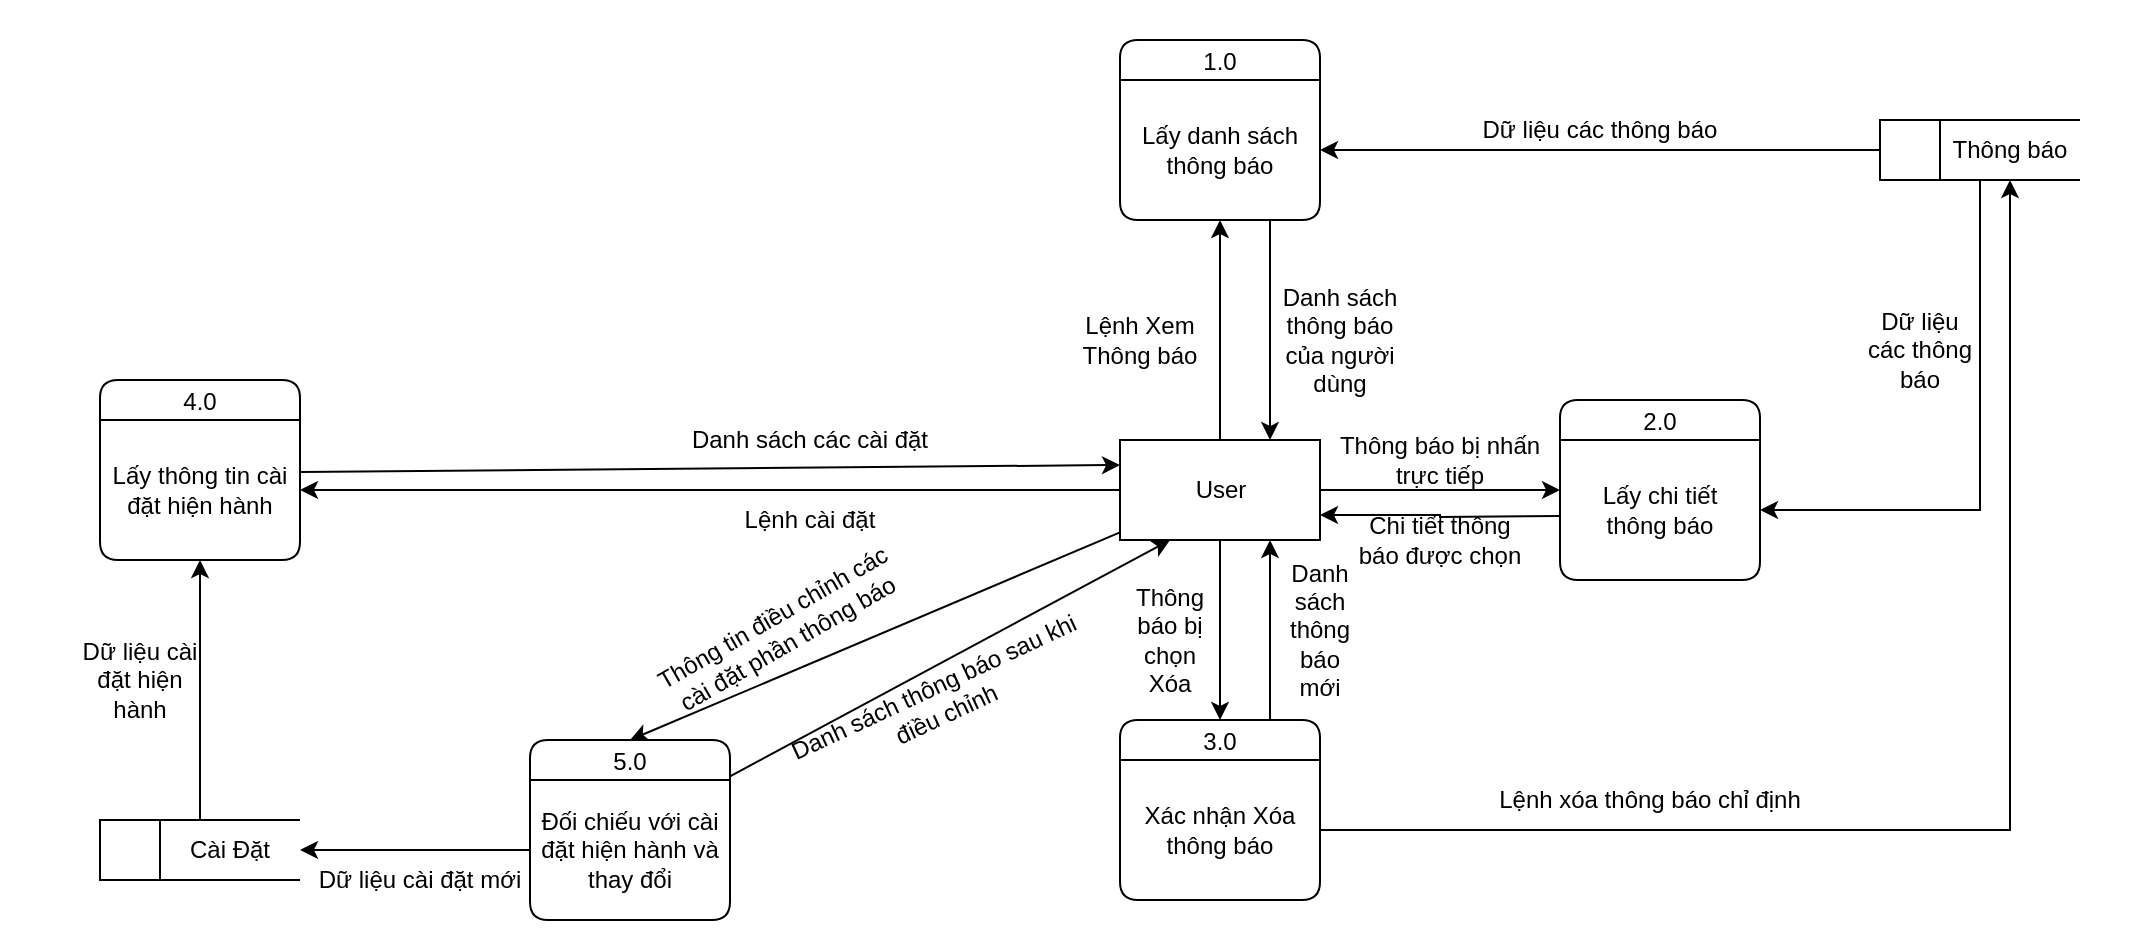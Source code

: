 <mxfile version="13.9.2" type="device"><diagram id="0PH_AvR-FGaB50KMxffe" name="Page-1"><mxGraphModel dx="2048" dy="615" grid="1" gridSize="10" guides="1" tooltips="1" connect="1" arrows="1" fold="1" page="1" pageScale="1" pageWidth="827" pageHeight="1169" math="0" shadow="0"><root><mxCell id="0"/><mxCell id="1" parent="0"/><mxCell id="fHFth_PP6Cc5wvbYfV1R-48" value="" style="rounded=0;whiteSpace=wrap;html=1;strokeColor=none;" vertex="1" parent="1"><mxGeometry x="-280" width="1070" height="470" as="geometry"/></mxCell><mxCell id="fHFth_PP6Cc5wvbYfV1R-34" style="edgeStyle=orthogonalEdgeStyle;rounded=0;orthogonalLoop=1;jettySize=auto;html=1;entryX=0.5;entryY=1;entryDx=0;entryDy=0;" edge="1" parent="1" source="fHFth_PP6Cc5wvbYfV1R-1" target="qok7s6A3xbSF0SmELDnf-29"><mxGeometry relative="1" as="geometry"/></mxCell><mxCell id="fHFth_PP6Cc5wvbYfV1R-1" value="" style="html=1;dashed=0;whitespace=wrap;shape=mxgraph.dfd.dataStoreID;align=left;spacingLeft=3;points=[[0,0],[0.5,0],[1,0],[0,0.5],[1,0.5],[0,1],[0.5,1],[1,1]];rounded=1;" vertex="1" parent="1"><mxGeometry x="-230" y="410" width="100" height="30" as="geometry"/></mxCell><mxCell id="fHFth_PP6Cc5wvbYfV1R-5" style="edgeStyle=orthogonalEdgeStyle;rounded=0;orthogonalLoop=1;jettySize=auto;html=1;entryX=1;entryY=0.5;entryDx=0;entryDy=0;" edge="1" parent="1" source="qok7s6A3xbSF0SmELDnf-1" target="qok7s6A3xbSF0SmELDnf-29"><mxGeometry relative="1" as="geometry"/></mxCell><mxCell id="fHFth_PP6Cc5wvbYfV1R-7" style="edgeStyle=orthogonalEdgeStyle;rounded=0;orthogonalLoop=1;jettySize=auto;html=1;" edge="1" parent="1" source="qok7s6A3xbSF0SmELDnf-1" target="qok7s6A3xbSF0SmELDnf-4"><mxGeometry relative="1" as="geometry"/></mxCell><mxCell id="fHFth_PP6Cc5wvbYfV1R-19" style="edgeStyle=orthogonalEdgeStyle;rounded=0;orthogonalLoop=1;jettySize=auto;html=1;" edge="1" parent="1" source="qok7s6A3xbSF0SmELDnf-1" target="qok7s6A3xbSF0SmELDnf-14"><mxGeometry relative="1" as="geometry"/></mxCell><mxCell id="fHFth_PP6Cc5wvbYfV1R-21" style="edgeStyle=orthogonalEdgeStyle;rounded=0;orthogonalLoop=1;jettySize=auto;html=1;entryX=0;entryY=0.5;entryDx=0;entryDy=0;" edge="1" parent="1" source="qok7s6A3xbSF0SmELDnf-1" target="qok7s6A3xbSF0SmELDnf-16"><mxGeometry relative="1" as="geometry"/></mxCell><mxCell id="fHFth_PP6Cc5wvbYfV1R-37" style="rounded=0;orthogonalLoop=1;jettySize=auto;html=1;entryX=0.5;entryY=0;entryDx=0;entryDy=0;" edge="1" parent="1" source="qok7s6A3xbSF0SmELDnf-1" target="fHFth_PP6Cc5wvbYfV1R-38"><mxGeometry relative="1" as="geometry"><mxPoint x="150" y="320" as="targetPoint"/></mxGeometry></mxCell><mxCell id="qok7s6A3xbSF0SmELDnf-1" value="User" style="html=1;dashed=0;whitespace=wrap;" parent="1" vertex="1"><mxGeometry x="280" y="220" width="100" height="50" as="geometry"/></mxCell><mxCell id="qok7s6A3xbSF0SmELDnf-2" value="1.0" style="swimlane;fontStyle=0;childLayout=stackLayout;horizontal=1;startSize=20;fillColor=#ffffff;horizontalStack=0;resizeParent=1;resizeParentMax=0;resizeLast=0;collapsible=0;marginBottom=0;swimlaneFillColor=#ffffff;rounded=1;" parent="1" vertex="1"><mxGeometry x="280" y="20" width="100" height="90" as="geometry"/></mxCell><mxCell id="qok7s6A3xbSF0SmELDnf-4" value="Lấy danh sách thông báo" style="text;html=1;strokeColor=none;fillColor=none;align=center;verticalAlign=middle;whiteSpace=wrap;rounded=0;" parent="qok7s6A3xbSF0SmELDnf-2" vertex="1"><mxGeometry y="20" width="100" height="70" as="geometry"/></mxCell><mxCell id="qok7s6A3xbSF0SmELDnf-7" value="Lệnh Xem&lt;br&gt;Thông báo" style="text;html=1;strokeColor=none;fillColor=none;align=center;verticalAlign=middle;whiteSpace=wrap;rounded=0;" parent="1" vertex="1"><mxGeometry x="220" y="160" width="140" height="20" as="geometry"/></mxCell><mxCell id="fHFth_PP6Cc5wvbYfV1R-31" style="edgeStyle=orthogonalEdgeStyle;rounded=0;orthogonalLoop=1;jettySize=auto;html=1;entryX=0.75;entryY=1;entryDx=0;entryDy=0;exitX=0.75;exitY=0;exitDx=0;exitDy=0;" edge="1" parent="1" source="qok7s6A3xbSF0SmELDnf-14" target="qok7s6A3xbSF0SmELDnf-1"><mxGeometry relative="1" as="geometry"/></mxCell><mxCell id="qok7s6A3xbSF0SmELDnf-14" value="3.0" style="swimlane;fontStyle=0;childLayout=stackLayout;horizontal=1;startSize=20;fillColor=#ffffff;horizontalStack=0;resizeParent=1;resizeParentMax=0;resizeLast=0;collapsible=0;marginBottom=0;swimlaneFillColor=#ffffff;rounded=1;" parent="1" vertex="1"><mxGeometry x="280" y="360" width="100" height="90" as="geometry"/></mxCell><mxCell id="qok7s6A3xbSF0SmELDnf-15" value="Xác nhận Xóa thông báo" style="text;html=1;strokeColor=none;fillColor=none;align=center;verticalAlign=middle;whiteSpace=wrap;rounded=0;" parent="qok7s6A3xbSF0SmELDnf-14" vertex="1"><mxGeometry y="20" width="100" height="70" as="geometry"/></mxCell><mxCell id="fHFth_PP6Cc5wvbYfV1R-26" style="edgeStyle=orthogonalEdgeStyle;rounded=0;orthogonalLoop=1;jettySize=auto;html=1;entryX=1;entryY=0.75;entryDx=0;entryDy=0;" edge="1" parent="1" target="qok7s6A3xbSF0SmELDnf-1"><mxGeometry relative="1" as="geometry"><mxPoint x="500" y="258" as="sourcePoint"/></mxGeometry></mxCell><mxCell id="qok7s6A3xbSF0SmELDnf-16" value="2.0" style="swimlane;fontStyle=0;childLayout=stackLayout;horizontal=1;startSize=20;fillColor=#ffffff;horizontalStack=0;resizeParent=1;resizeParentMax=0;resizeLast=0;collapsible=0;marginBottom=0;swimlaneFillColor=#ffffff;rounded=1;" parent="1" vertex="1"><mxGeometry x="500" y="200" width="100" height="90" as="geometry"/></mxCell><mxCell id="qok7s6A3xbSF0SmELDnf-17" value="Lấy chi tiết&lt;br&gt;thông báo" style="text;html=1;strokeColor=none;fillColor=none;align=center;verticalAlign=middle;whiteSpace=wrap;rounded=0;" parent="qok7s6A3xbSF0SmELDnf-16" vertex="1"><mxGeometry y="20" width="100" height="70" as="geometry"/></mxCell><mxCell id="qok7s6A3xbSF0SmELDnf-28" value="4.0" style="swimlane;fontStyle=0;childLayout=stackLayout;horizontal=1;startSize=20;fillColor=#ffffff;horizontalStack=0;resizeParent=1;resizeParentMax=0;resizeLast=0;collapsible=0;marginBottom=0;swimlaneFillColor=#ffffff;rounded=1;" parent="1" vertex="1"><mxGeometry x="-230" y="190" width="100" height="90" as="geometry"/></mxCell><mxCell id="qok7s6A3xbSF0SmELDnf-29" value="Lấy thông tin cài đặt hiện hành" style="text;html=1;strokeColor=none;fillColor=none;align=center;verticalAlign=middle;whiteSpace=wrap;rounded=0;" parent="qok7s6A3xbSF0SmELDnf-28" vertex="1"><mxGeometry y="20" width="100" height="70" as="geometry"/></mxCell><mxCell id="qok7s6A3xbSF0SmELDnf-31" value="Lệnh cài đặt" style="text;html=1;strokeColor=none;fillColor=none;align=center;verticalAlign=middle;whiteSpace=wrap;rounded=0;" parent="1" vertex="1"><mxGeometry y="250" width="250" height="20" as="geometry"/></mxCell><mxCell id="qok7s6A3xbSF0SmELDnf-34" value="Thông tin điều chỉnh các cài đặt phần thông báo" style="text;html=1;strokeColor=none;fillColor=none;align=center;verticalAlign=middle;whiteSpace=wrap;rounded=0;rotation=-30;" parent="1" vertex="1"><mxGeometry x="40" y="300" width="140" height="30" as="geometry"/></mxCell><mxCell id="qok7s6A3xbSF0SmELDnf-35" value="Cài Đặt" style="text;html=1;strokeColor=none;fillColor=none;align=center;verticalAlign=middle;whiteSpace=wrap;rounded=0;" parent="1" vertex="1"><mxGeometry x="-200" y="410" width="70" height="30" as="geometry"/></mxCell><mxCell id="fHFth_PP6Cc5wvbYfV1R-11" style="edgeStyle=orthogonalEdgeStyle;rounded=0;orthogonalLoop=1;jettySize=auto;html=1;entryX=1;entryY=0.5;entryDx=0;entryDy=0;" edge="1" parent="1" source="fHFth_PP6Cc5wvbYfV1R-9" target="qok7s6A3xbSF0SmELDnf-4"><mxGeometry relative="1" as="geometry"/></mxCell><mxCell id="fHFth_PP6Cc5wvbYfV1R-23" style="edgeStyle=orthogonalEdgeStyle;rounded=0;orthogonalLoop=1;jettySize=auto;html=1;entryX=1;entryY=0.5;entryDx=0;entryDy=0;exitX=0.5;exitY=1;exitDx=0;exitDy=0;" edge="1" parent="1" source="fHFth_PP6Cc5wvbYfV1R-9" target="qok7s6A3xbSF0SmELDnf-17"><mxGeometry relative="1" as="geometry"/></mxCell><mxCell id="fHFth_PP6Cc5wvbYfV1R-9" value="" style="html=1;dashed=0;whitespace=wrap;shape=mxgraph.dfd.dataStoreID;align=left;spacingLeft=3;points=[[0,0],[0.5,0],[1,0],[0,0.5],[1,0.5],[0,1],[0.5,1],[1,1]];rounded=1;" vertex="1" parent="1"><mxGeometry x="660" y="60" width="100" height="30" as="geometry"/></mxCell><mxCell id="fHFth_PP6Cc5wvbYfV1R-10" value="Thông báo" style="text;html=1;strokeColor=none;fillColor=none;align=center;verticalAlign=middle;whiteSpace=wrap;rounded=0;" vertex="1" parent="1"><mxGeometry x="690" y="60" width="70" height="30" as="geometry"/></mxCell><mxCell id="fHFth_PP6Cc5wvbYfV1R-12" value="Dữ liệu các thông báo" style="text;html=1;strokeColor=none;fillColor=none;align=center;verticalAlign=middle;whiteSpace=wrap;rounded=0;" vertex="1" parent="1"><mxGeometry x="420" y="55" width="200" height="20" as="geometry"/></mxCell><mxCell id="fHFth_PP6Cc5wvbYfV1R-14" style="edgeStyle=orthogonalEdgeStyle;rounded=0;orthogonalLoop=1;jettySize=auto;html=1;entryX=0.75;entryY=0;entryDx=0;entryDy=0;exitX=0.75;exitY=1;exitDx=0;exitDy=0;" edge="1" parent="1" source="qok7s6A3xbSF0SmELDnf-4" target="qok7s6A3xbSF0SmELDnf-1"><mxGeometry relative="1" as="geometry"/></mxCell><mxCell id="fHFth_PP6Cc5wvbYfV1R-15" value="Danh sách thông báo của người dùng" style="text;html=1;strokeColor=none;fillColor=none;align=center;verticalAlign=middle;whiteSpace=wrap;rounded=0;" vertex="1" parent="1"><mxGeometry x="360" y="140" width="60" height="60" as="geometry"/></mxCell><mxCell id="fHFth_PP6Cc5wvbYfV1R-22" value="Thông báo bị nhấn trực tiếp" style="text;html=1;strokeColor=none;fillColor=none;align=center;verticalAlign=middle;whiteSpace=wrap;rounded=0;" vertex="1" parent="1"><mxGeometry x="380" y="220" width="120" height="20" as="geometry"/></mxCell><mxCell id="fHFth_PP6Cc5wvbYfV1R-24" value="Dữ liệu các thông báo" style="text;html=1;strokeColor=none;fillColor=none;align=center;verticalAlign=middle;whiteSpace=wrap;rounded=0;" vertex="1" parent="1"><mxGeometry x="650" y="110" width="60" height="130" as="geometry"/></mxCell><mxCell id="fHFth_PP6Cc5wvbYfV1R-27" value="Chi tiết thông&lt;br&gt;báo được chọn" style="text;html=1;strokeColor=none;fillColor=none;align=center;verticalAlign=middle;whiteSpace=wrap;rounded=0;" vertex="1" parent="1"><mxGeometry x="380" y="260" width="120" height="20" as="geometry"/></mxCell><mxCell id="fHFth_PP6Cc5wvbYfV1R-28" value="Thông báo bị chọn Xóa" style="text;html=1;strokeColor=none;fillColor=none;align=center;verticalAlign=middle;whiteSpace=wrap;rounded=0;" vertex="1" parent="1"><mxGeometry x="280" y="280" width="50" height="80" as="geometry"/></mxCell><mxCell id="fHFth_PP6Cc5wvbYfV1R-29" style="edgeStyle=orthogonalEdgeStyle;rounded=0;orthogonalLoop=1;jettySize=auto;html=1;entryX=0.5;entryY=1;entryDx=0;entryDy=0;" edge="1" parent="1" source="qok7s6A3xbSF0SmELDnf-15" target="fHFth_PP6Cc5wvbYfV1R-10"><mxGeometry relative="1" as="geometry"/></mxCell><mxCell id="fHFth_PP6Cc5wvbYfV1R-30" value="Lệnh xóa thông báo chỉ định" style="text;html=1;strokeColor=none;fillColor=none;align=center;verticalAlign=middle;whiteSpace=wrap;rounded=0;" vertex="1" parent="1"><mxGeometry x="440" y="390" width="210" height="20" as="geometry"/></mxCell><mxCell id="fHFth_PP6Cc5wvbYfV1R-32" value="Danh sách thông báo mới" style="text;html=1;strokeColor=none;fillColor=none;align=center;verticalAlign=middle;whiteSpace=wrap;rounded=0;" vertex="1" parent="1"><mxGeometry x="360" y="270" width="40" height="90" as="geometry"/></mxCell><mxCell id="fHFth_PP6Cc5wvbYfV1R-35" value="Dữ liệu cài đặt hiện hành" style="text;html=1;strokeColor=none;fillColor=none;align=center;verticalAlign=middle;whiteSpace=wrap;rounded=0;" vertex="1" parent="1"><mxGeometry x="-240" y="280" width="60" height="120" as="geometry"/></mxCell><mxCell id="fHFth_PP6Cc5wvbYfV1R-46" style="edgeStyle=none;rounded=0;orthogonalLoop=1;jettySize=auto;html=1;entryX=0.25;entryY=1;entryDx=0;entryDy=0;" edge="1" parent="1" source="fHFth_PP6Cc5wvbYfV1R-38" target="qok7s6A3xbSF0SmELDnf-1"><mxGeometry relative="1" as="geometry"/></mxCell><mxCell id="fHFth_PP6Cc5wvbYfV1R-38" value="5.0" style="swimlane;fontStyle=0;childLayout=stackLayout;horizontal=1;startSize=20;fillColor=#ffffff;horizontalStack=0;resizeParent=1;resizeParentMax=0;resizeLast=0;collapsible=0;marginBottom=0;swimlaneFillColor=#ffffff;rounded=1;" vertex="1" parent="1"><mxGeometry x="-15" y="370" width="100" height="90" as="geometry"/></mxCell><mxCell id="fHFth_PP6Cc5wvbYfV1R-39" value="Đối chiếu với cài đặt hiện hành và thay đổi" style="text;html=1;strokeColor=none;fillColor=none;align=center;verticalAlign=middle;whiteSpace=wrap;rounded=0;" vertex="1" parent="fHFth_PP6Cc5wvbYfV1R-38"><mxGeometry y="20" width="100" height="70" as="geometry"/></mxCell><mxCell id="fHFth_PP6Cc5wvbYfV1R-40" style="edgeStyle=none;rounded=0;orthogonalLoop=1;jettySize=auto;html=1;" edge="1" parent="1" source="fHFth_PP6Cc5wvbYfV1R-39" target="qok7s6A3xbSF0SmELDnf-35"><mxGeometry relative="1" as="geometry"/></mxCell><mxCell id="fHFth_PP6Cc5wvbYfV1R-41" value="Dữ liệu cài đặt mới" style="text;html=1;strokeColor=none;fillColor=none;align=center;verticalAlign=middle;whiteSpace=wrap;rounded=0;" vertex="1" parent="1"><mxGeometry x="-125" y="430" width="110" height="20" as="geometry"/></mxCell><mxCell id="fHFth_PP6Cc5wvbYfV1R-44" style="edgeStyle=none;rounded=0;orthogonalLoop=1;jettySize=auto;html=1;entryX=0;entryY=0.25;entryDx=0;entryDy=0;exitX=1.002;exitY=0.371;exitDx=0;exitDy=0;exitPerimeter=0;" edge="1" parent="1" source="qok7s6A3xbSF0SmELDnf-29" target="qok7s6A3xbSF0SmELDnf-1"><mxGeometry relative="1" as="geometry"/></mxCell><mxCell id="fHFth_PP6Cc5wvbYfV1R-45" value="Danh sách các cài đặt" style="text;html=1;strokeColor=none;fillColor=none;align=center;verticalAlign=middle;whiteSpace=wrap;rounded=0;" vertex="1" parent="1"><mxGeometry x="-20" y="210" width="290" height="20" as="geometry"/></mxCell><mxCell id="fHFth_PP6Cc5wvbYfV1R-47" value="Danh sách thông báo sau khi điều chỉnh" style="text;html=1;strokeColor=none;fillColor=none;align=center;verticalAlign=middle;whiteSpace=wrap;rounded=0;rotation=-25;" vertex="1" parent="1"><mxGeometry x="100" y="340" width="180" height="20" as="geometry"/></mxCell></root></mxGraphModel></diagram></mxfile>